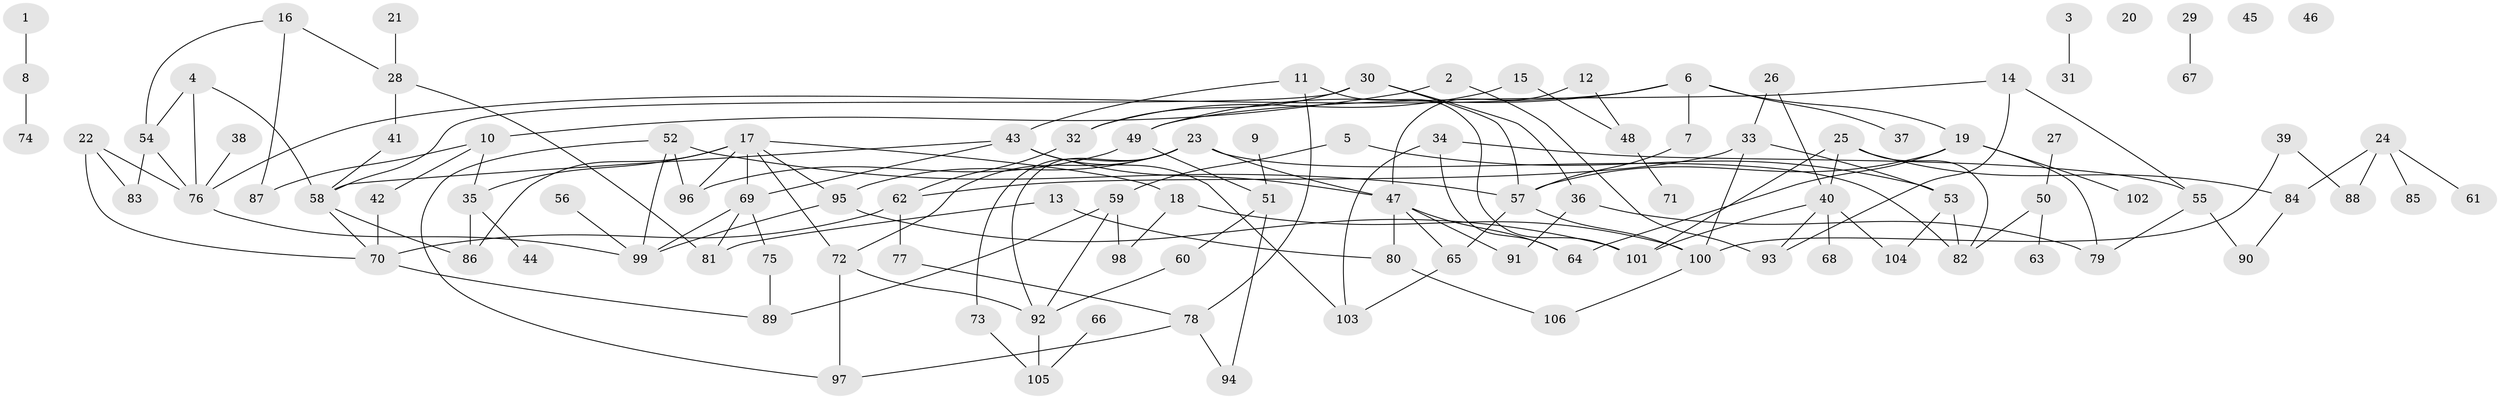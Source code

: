 // coarse degree distribution, {1: 0.2692307692307692, 4: 0.038461538461538464, 5: 0.07692307692307693, 6: 0.038461538461538464, 3: 0.2692307692307692, 2: 0.07692307692307693, 11: 0.038461538461538464, 12: 0.07692307692307693, 8: 0.038461538461538464, 9: 0.038461538461538464, 10: 0.038461538461538464}
// Generated by graph-tools (version 1.1) at 2025/35/03/04/25 23:35:45]
// undirected, 106 vertices, 152 edges
graph export_dot {
  node [color=gray90,style=filled];
  1;
  2;
  3;
  4;
  5;
  6;
  7;
  8;
  9;
  10;
  11;
  12;
  13;
  14;
  15;
  16;
  17;
  18;
  19;
  20;
  21;
  22;
  23;
  24;
  25;
  26;
  27;
  28;
  29;
  30;
  31;
  32;
  33;
  34;
  35;
  36;
  37;
  38;
  39;
  40;
  41;
  42;
  43;
  44;
  45;
  46;
  47;
  48;
  49;
  50;
  51;
  52;
  53;
  54;
  55;
  56;
  57;
  58;
  59;
  60;
  61;
  62;
  63;
  64;
  65;
  66;
  67;
  68;
  69;
  70;
  71;
  72;
  73;
  74;
  75;
  76;
  77;
  78;
  79;
  80;
  81;
  82;
  83;
  84;
  85;
  86;
  87;
  88;
  89;
  90;
  91;
  92;
  93;
  94;
  95;
  96;
  97;
  98;
  99;
  100;
  101;
  102;
  103;
  104;
  105;
  106;
  1 -- 8;
  2 -- 10;
  2 -- 93;
  3 -- 31;
  4 -- 54;
  4 -- 58;
  4 -- 76;
  5 -- 53;
  5 -- 59;
  6 -- 7;
  6 -- 19;
  6 -- 37;
  6 -- 49;
  6 -- 76;
  7 -- 57;
  8 -- 74;
  9 -- 51;
  10 -- 35;
  10 -- 42;
  10 -- 87;
  11 -- 43;
  11 -- 78;
  11 -- 101;
  12 -- 47;
  12 -- 48;
  13 -- 80;
  13 -- 81;
  14 -- 49;
  14 -- 55;
  14 -- 93;
  15 -- 32;
  15 -- 48;
  16 -- 28;
  16 -- 54;
  16 -- 87;
  17 -- 18;
  17 -- 35;
  17 -- 69;
  17 -- 72;
  17 -- 86;
  17 -- 95;
  17 -- 96;
  18 -- 98;
  18 -- 100;
  19 -- 57;
  19 -- 64;
  19 -- 79;
  19 -- 102;
  21 -- 28;
  22 -- 70;
  22 -- 76;
  22 -- 83;
  23 -- 47;
  23 -- 72;
  23 -- 73;
  23 -- 82;
  23 -- 92;
  23 -- 95;
  24 -- 61;
  24 -- 84;
  24 -- 85;
  24 -- 88;
  25 -- 40;
  25 -- 82;
  25 -- 84;
  25 -- 101;
  26 -- 33;
  26 -- 40;
  27 -- 50;
  28 -- 41;
  28 -- 81;
  29 -- 67;
  30 -- 32;
  30 -- 36;
  30 -- 57;
  30 -- 58;
  32 -- 62;
  33 -- 53;
  33 -- 62;
  33 -- 100;
  34 -- 55;
  34 -- 64;
  34 -- 103;
  35 -- 44;
  35 -- 86;
  36 -- 79;
  36 -- 91;
  38 -- 76;
  39 -- 88;
  39 -- 100;
  40 -- 68;
  40 -- 93;
  40 -- 101;
  40 -- 104;
  41 -- 58;
  42 -- 70;
  43 -- 47;
  43 -- 58;
  43 -- 69;
  43 -- 103;
  47 -- 64;
  47 -- 65;
  47 -- 80;
  47 -- 91;
  48 -- 71;
  49 -- 51;
  49 -- 96;
  50 -- 63;
  50 -- 82;
  51 -- 60;
  51 -- 94;
  52 -- 57;
  52 -- 96;
  52 -- 97;
  52 -- 99;
  53 -- 82;
  53 -- 104;
  54 -- 76;
  54 -- 83;
  55 -- 79;
  55 -- 90;
  56 -- 99;
  57 -- 65;
  57 -- 100;
  58 -- 70;
  58 -- 86;
  59 -- 89;
  59 -- 92;
  59 -- 98;
  60 -- 92;
  62 -- 70;
  62 -- 77;
  65 -- 103;
  66 -- 105;
  69 -- 75;
  69 -- 81;
  69 -- 99;
  70 -- 89;
  72 -- 92;
  72 -- 97;
  73 -- 105;
  75 -- 89;
  76 -- 99;
  77 -- 78;
  78 -- 94;
  78 -- 97;
  80 -- 106;
  84 -- 90;
  92 -- 105;
  95 -- 99;
  95 -- 101;
  100 -- 106;
}
